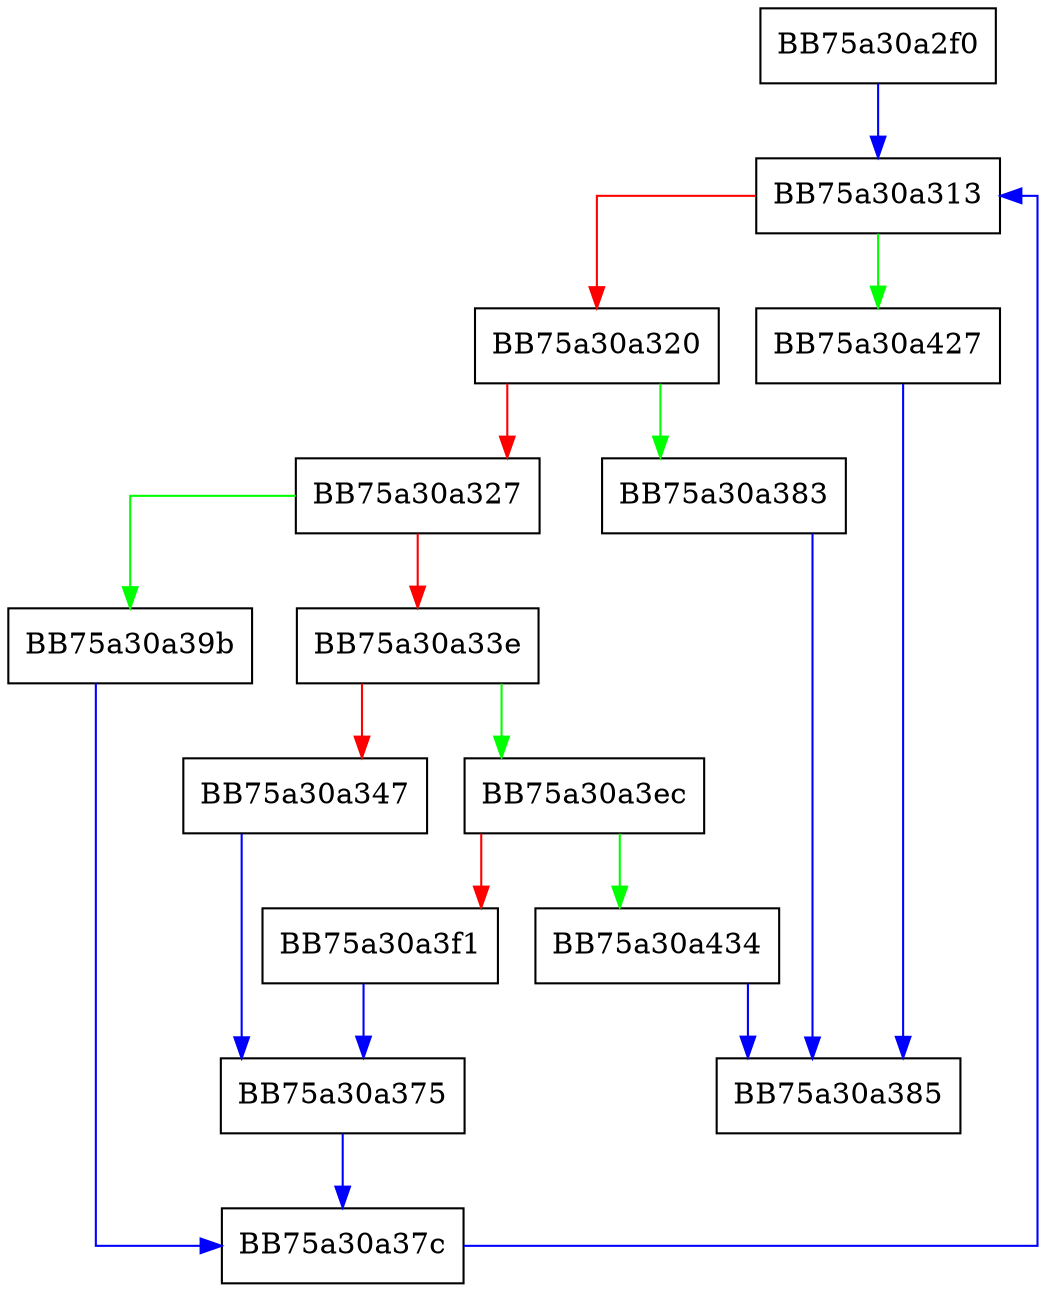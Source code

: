 digraph load_FPU_param_list {
  node [shape="box"];
  graph [splines=ortho];
  BB75a30a2f0 -> BB75a30a313 [color="blue"];
  BB75a30a313 -> BB75a30a427 [color="green"];
  BB75a30a313 -> BB75a30a320 [color="red"];
  BB75a30a320 -> BB75a30a383 [color="green"];
  BB75a30a320 -> BB75a30a327 [color="red"];
  BB75a30a327 -> BB75a30a39b [color="green"];
  BB75a30a327 -> BB75a30a33e [color="red"];
  BB75a30a33e -> BB75a30a3ec [color="green"];
  BB75a30a33e -> BB75a30a347 [color="red"];
  BB75a30a347 -> BB75a30a375 [color="blue"];
  BB75a30a375 -> BB75a30a37c [color="blue"];
  BB75a30a37c -> BB75a30a313 [color="blue"];
  BB75a30a383 -> BB75a30a385 [color="blue"];
  BB75a30a39b -> BB75a30a37c [color="blue"];
  BB75a30a3ec -> BB75a30a434 [color="green"];
  BB75a30a3ec -> BB75a30a3f1 [color="red"];
  BB75a30a3f1 -> BB75a30a375 [color="blue"];
  BB75a30a427 -> BB75a30a385 [color="blue"];
  BB75a30a434 -> BB75a30a385 [color="blue"];
}